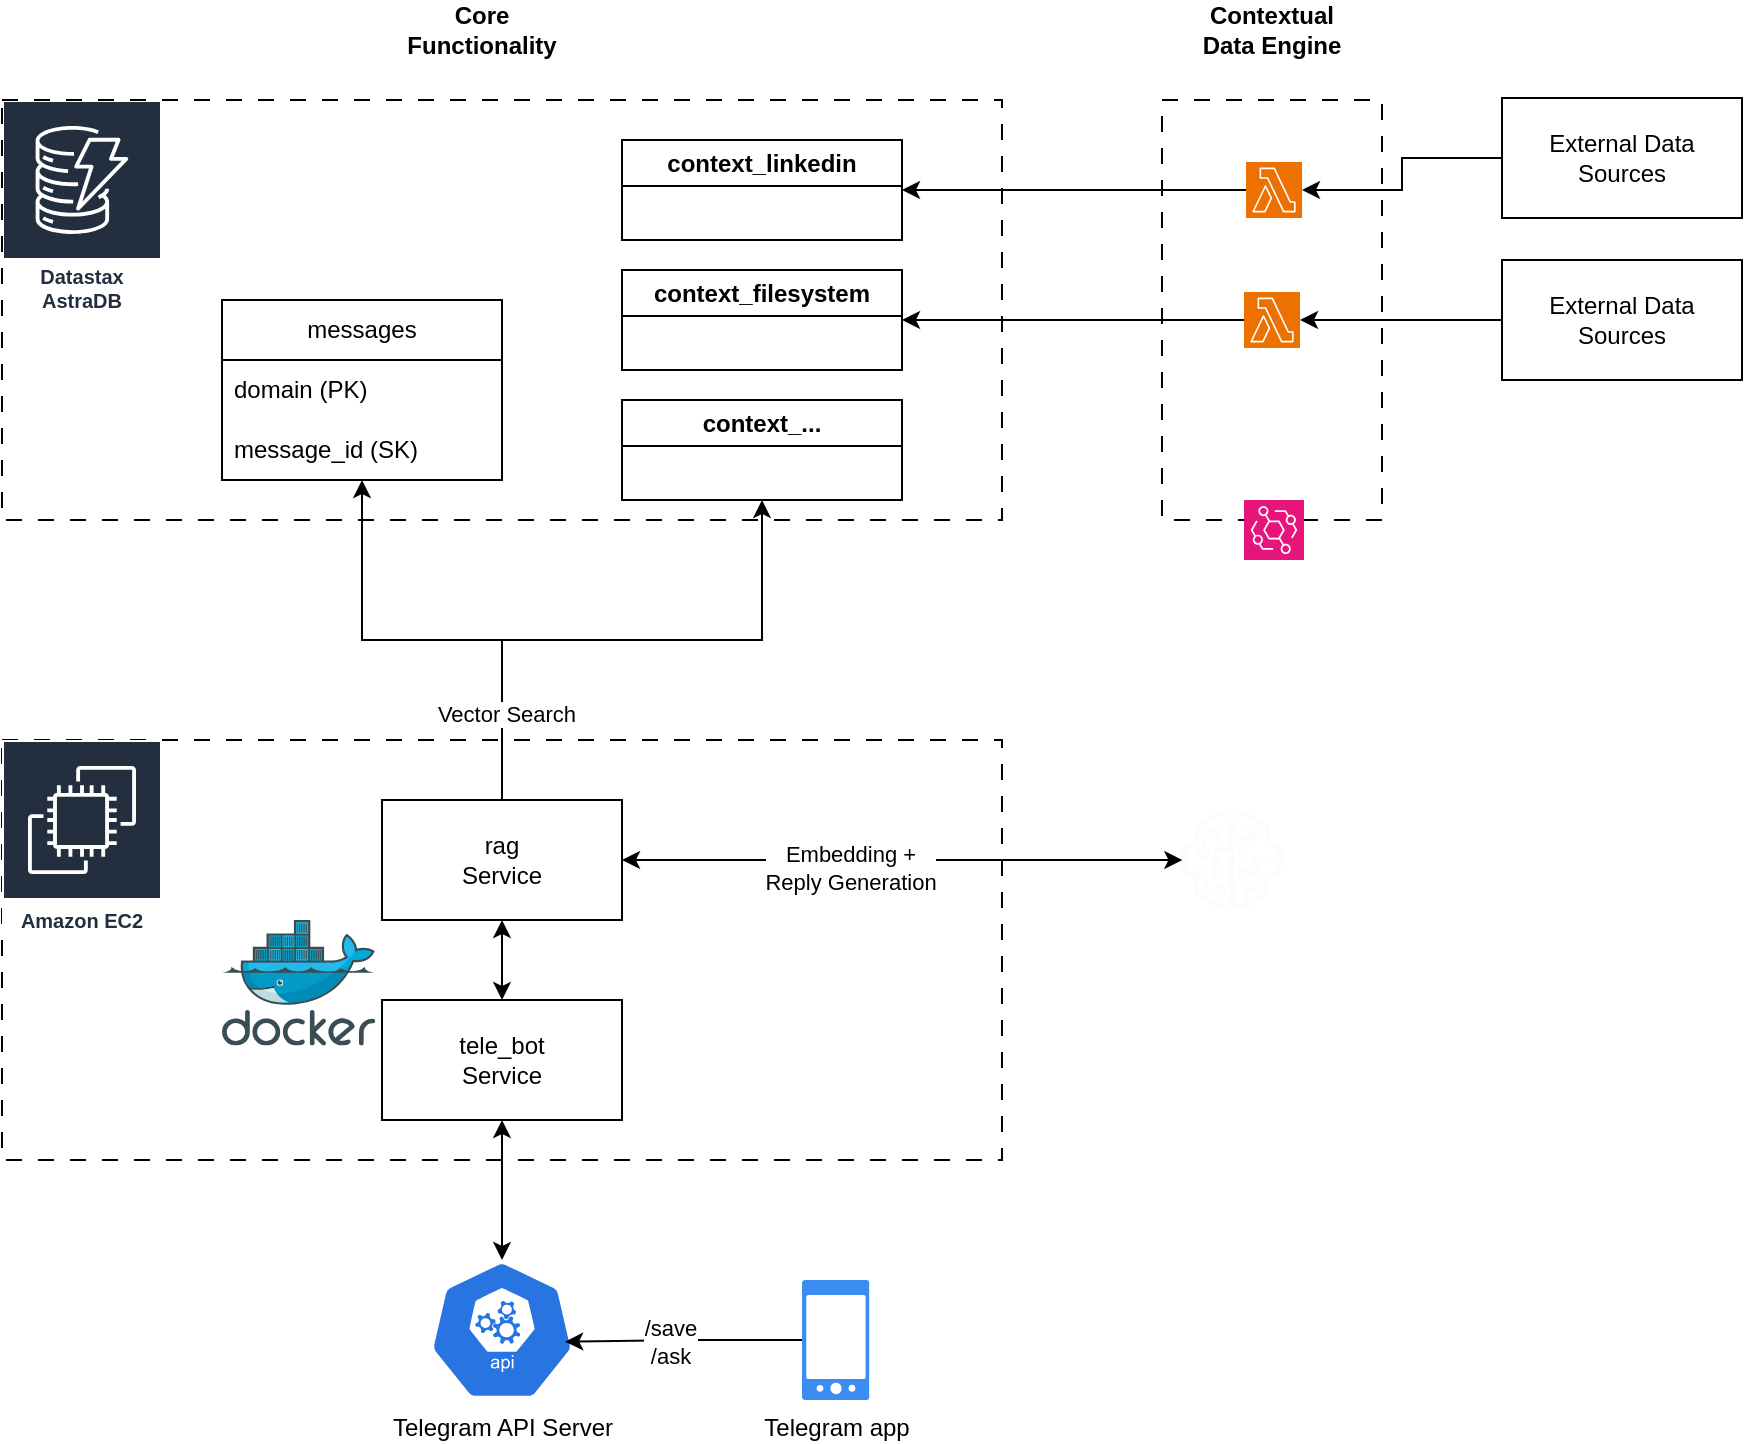 <mxfile version="22.0.0" type="device">
  <diagram name="Page-1" id="o_oFSm1J90EcaIIvSXJN">
    <mxGraphModel dx="1585" dy="1025" grid="1" gridSize="10" guides="1" tooltips="1" connect="1" arrows="1" fold="1" page="1" pageScale="1" pageWidth="827" pageHeight="1169" math="0" shadow="0">
      <root>
        <mxCell id="0" />
        <mxCell id="1" parent="0" />
        <mxCell id="KtkpmuB6DB2TqpmMc6Bi-3" value="" style="rounded=0;whiteSpace=wrap;html=1;align=left;fillColor=none;dashed=1;dashPattern=8 8;" vertex="1" parent="1">
          <mxGeometry x="90" y="550" width="500" height="210" as="geometry" />
        </mxCell>
        <mxCell id="KtkpmuB6DB2TqpmMc6Bi-25" style="edgeStyle=orthogonalEdgeStyle;rounded=0;orthogonalLoop=1;jettySize=auto;html=1;exitX=0.5;exitY=0;exitDx=0;exitDy=0;" edge="1" parent="1" source="KtkpmuB6DB2TqpmMc6Bi-1" target="KtkpmuB6DB2TqpmMc6Bi-41">
          <mxGeometry relative="1" as="geometry">
            <mxPoint x="245" y="430" as="targetPoint" />
          </mxGeometry>
        </mxCell>
        <mxCell id="KtkpmuB6DB2TqpmMc6Bi-26" style="edgeStyle=orthogonalEdgeStyle;rounded=0;orthogonalLoop=1;jettySize=auto;html=1;entryX=0.5;entryY=1;entryDx=0;entryDy=0;exitX=0.5;exitY=0;exitDx=0;exitDy=0;" edge="1" parent="1" source="KtkpmuB6DB2TqpmMc6Bi-1" target="KtkpmuB6DB2TqpmMc6Bi-23">
          <mxGeometry relative="1" as="geometry">
            <Array as="points">
              <mxPoint x="340" y="500" />
              <mxPoint x="470" y="500" />
            </Array>
          </mxGeometry>
        </mxCell>
        <mxCell id="KtkpmuB6DB2TqpmMc6Bi-84" value="Vector Search" style="edgeLabel;html=1;align=center;verticalAlign=middle;resizable=0;points=[];" vertex="1" connectable="0" parent="KtkpmuB6DB2TqpmMc6Bi-26">
          <mxGeometry x="-0.693" y="-2" relative="1" as="geometry">
            <mxPoint as="offset" />
          </mxGeometry>
        </mxCell>
        <mxCell id="KtkpmuB6DB2TqpmMc6Bi-81" style="edgeStyle=orthogonalEdgeStyle;rounded=0;orthogonalLoop=1;jettySize=auto;html=1;startArrow=classic;startFill=1;" edge="1" parent="1" source="KtkpmuB6DB2TqpmMc6Bi-1" target="KtkpmuB6DB2TqpmMc6Bi-79">
          <mxGeometry relative="1" as="geometry" />
        </mxCell>
        <mxCell id="KtkpmuB6DB2TqpmMc6Bi-85" value="Embedding +&lt;br&gt;Reply Generation" style="edgeLabel;html=1;align=center;verticalAlign=middle;resizable=0;points=[];" vertex="1" connectable="0" parent="KtkpmuB6DB2TqpmMc6Bi-81">
          <mxGeometry x="-0.188" y="-4" relative="1" as="geometry">
            <mxPoint as="offset" />
          </mxGeometry>
        </mxCell>
        <mxCell id="KtkpmuB6DB2TqpmMc6Bi-1" value="rag&lt;br&gt;Service" style="rounded=0;whiteSpace=wrap;html=1;" vertex="1" parent="1">
          <mxGeometry x="280" y="580" width="120" height="60" as="geometry" />
        </mxCell>
        <mxCell id="KtkpmuB6DB2TqpmMc6Bi-77" style="edgeStyle=orthogonalEdgeStyle;rounded=0;orthogonalLoop=1;jettySize=auto;html=1;startArrow=classic;startFill=1;" edge="1" parent="1" source="KtkpmuB6DB2TqpmMc6Bi-2" target="KtkpmuB6DB2TqpmMc6Bi-1">
          <mxGeometry relative="1" as="geometry" />
        </mxCell>
        <mxCell id="KtkpmuB6DB2TqpmMc6Bi-2" value="tele_bot&lt;br&gt;Service" style="rounded=0;whiteSpace=wrap;html=1;" vertex="1" parent="1">
          <mxGeometry x="280" y="680" width="120" height="60" as="geometry" />
        </mxCell>
        <mxCell id="KtkpmuB6DB2TqpmMc6Bi-5" value="Amazon EC2" style="sketch=0;outlineConnect=0;fontColor=#232F3E;gradientColor=none;strokeColor=#ffffff;fillColor=#232F3E;dashed=0;verticalLabelPosition=middle;verticalAlign=bottom;align=center;html=1;whiteSpace=wrap;fontSize=10;fontStyle=1;spacing=3;shape=mxgraph.aws4.productIcon;prIcon=mxgraph.aws4.ec2;" vertex="1" parent="1">
          <mxGeometry x="90" y="550" width="80" height="100" as="geometry" />
        </mxCell>
        <mxCell id="KtkpmuB6DB2TqpmMc6Bi-7" value="" style="image;sketch=0;aspect=fixed;html=1;points=[];align=center;fontSize=12;image=img/lib/mscae/Docker.svg;" vertex="1" parent="1">
          <mxGeometry x="200" y="640" width="76.59" height="62.8" as="geometry" />
        </mxCell>
        <mxCell id="KtkpmuB6DB2TqpmMc6Bi-14" value="Datastax&lt;br&gt;AstraDB" style="sketch=0;outlineConnect=0;fontColor=#232F3E;gradientColor=none;strokeColor=#ffffff;fillColor=#232F3E;dashed=0;verticalLabelPosition=middle;verticalAlign=bottom;align=center;html=1;whiteSpace=wrap;fontSize=10;fontStyle=1;spacing=3;shape=mxgraph.aws4.productIcon;prIcon=mxgraph.aws4.dynamodb;" vertex="1" parent="1">
          <mxGeometry x="90" y="230" width="80" height="110" as="geometry" />
        </mxCell>
        <mxCell id="KtkpmuB6DB2TqpmMc6Bi-15" value="" style="rounded=0;whiteSpace=wrap;html=1;align=left;fillColor=none;dashed=1;dashPattern=8 8;" vertex="1" parent="1">
          <mxGeometry x="90" y="230" width="500" height="210" as="geometry" />
        </mxCell>
        <mxCell id="KtkpmuB6DB2TqpmMc6Bi-21" value="context_linkedin" style="swimlane;whiteSpace=wrap;html=1;" vertex="1" parent="1">
          <mxGeometry x="400" y="250" width="140" height="50" as="geometry">
            <mxRectangle x="360" y="140" width="100" height="30" as="alternateBounds" />
          </mxGeometry>
        </mxCell>
        <mxCell id="KtkpmuB6DB2TqpmMc6Bi-22" value="context_filesystem" style="swimlane;whiteSpace=wrap;html=1;startSize=23;" vertex="1" parent="1">
          <mxGeometry x="400" y="315" width="140" height="50" as="geometry">
            <mxRectangle x="360" y="140" width="100" height="30" as="alternateBounds" />
          </mxGeometry>
        </mxCell>
        <mxCell id="KtkpmuB6DB2TqpmMc6Bi-23" value="context_..." style="swimlane;whiteSpace=wrap;html=1;startSize=23;" vertex="1" parent="1">
          <mxGeometry x="400" y="380" width="140" height="50" as="geometry">
            <mxRectangle x="360" y="140" width="100" height="30" as="alternateBounds" />
          </mxGeometry>
        </mxCell>
        <mxCell id="KtkpmuB6DB2TqpmMc6Bi-41" value="messages" style="swimlane;fontStyle=0;childLayout=stackLayout;horizontal=1;startSize=30;horizontalStack=0;resizeParent=1;resizeParentMax=0;resizeLast=0;collapsible=1;marginBottom=0;whiteSpace=wrap;html=1;" vertex="1" parent="1">
          <mxGeometry x="200" y="330" width="140" height="90" as="geometry" />
        </mxCell>
        <mxCell id="KtkpmuB6DB2TqpmMc6Bi-42" value="domain (PK)" style="text;strokeColor=none;fillColor=none;align=left;verticalAlign=middle;spacingLeft=4;spacingRight=4;overflow=hidden;points=[[0,0.5],[1,0.5]];portConstraint=eastwest;rotatable=0;whiteSpace=wrap;html=1;" vertex="1" parent="KtkpmuB6DB2TqpmMc6Bi-41">
          <mxGeometry y="30" width="140" height="30" as="geometry" />
        </mxCell>
        <mxCell id="KtkpmuB6DB2TqpmMc6Bi-43" value="message_id (SK)" style="text;strokeColor=none;fillColor=none;align=left;verticalAlign=middle;spacingLeft=4;spacingRight=4;overflow=hidden;points=[[0,0.5],[1,0.5]];portConstraint=eastwest;rotatable=0;whiteSpace=wrap;html=1;" vertex="1" parent="KtkpmuB6DB2TqpmMc6Bi-41">
          <mxGeometry y="60" width="140" height="30" as="geometry" />
        </mxCell>
        <mxCell id="KtkpmuB6DB2TqpmMc6Bi-45" value="Core Functionality" style="text;html=1;strokeColor=none;fillColor=none;align=center;verticalAlign=middle;whiteSpace=wrap;rounded=0;fontStyle=1" vertex="1" parent="1">
          <mxGeometry x="300" y="180" width="60" height="30" as="geometry" />
        </mxCell>
        <mxCell id="KtkpmuB6DB2TqpmMc6Bi-46" value="Contextual Data Engine" style="text;html=1;strokeColor=none;fillColor=none;align=center;verticalAlign=middle;whiteSpace=wrap;rounded=0;fontStyle=1" vertex="1" parent="1">
          <mxGeometry x="680" y="180" width="90" height="30" as="geometry" />
        </mxCell>
        <mxCell id="KtkpmuB6DB2TqpmMc6Bi-47" value="" style="rounded=0;whiteSpace=wrap;html=1;align=left;fillColor=none;dashed=1;dashPattern=8 8;" vertex="1" parent="1">
          <mxGeometry x="670" y="230" width="110" height="210" as="geometry" />
        </mxCell>
        <mxCell id="KtkpmuB6DB2TqpmMc6Bi-67" style="edgeStyle=orthogonalEdgeStyle;rounded=0;orthogonalLoop=1;jettySize=auto;html=1;entryX=1;entryY=0.5;entryDx=0;entryDy=0;" edge="1" parent="1" source="KtkpmuB6DB2TqpmMc6Bi-56" target="KtkpmuB6DB2TqpmMc6Bi-21">
          <mxGeometry relative="1" as="geometry" />
        </mxCell>
        <mxCell id="KtkpmuB6DB2TqpmMc6Bi-56" value="" style="sketch=0;points=[[0,0,0],[0.25,0,0],[0.5,0,0],[0.75,0,0],[1,0,0],[0,1,0],[0.25,1,0],[0.5,1,0],[0.75,1,0],[1,1,0],[0,0.25,0],[0,0.5,0],[0,0.75,0],[1,0.25,0],[1,0.5,0],[1,0.75,0]];outlineConnect=0;fontColor=#232F3E;fillColor=#ED7100;strokeColor=#ffffff;dashed=0;verticalLabelPosition=bottom;verticalAlign=top;align=center;html=1;fontSize=12;fontStyle=0;aspect=fixed;shape=mxgraph.aws4.resourceIcon;resIcon=mxgraph.aws4.lambda;" vertex="1" parent="1">
          <mxGeometry x="712" y="261" width="28" height="28" as="geometry" />
        </mxCell>
        <mxCell id="KtkpmuB6DB2TqpmMc6Bi-68" style="edgeStyle=orthogonalEdgeStyle;rounded=0;orthogonalLoop=1;jettySize=auto;html=1;entryX=1;entryY=0.5;entryDx=0;entryDy=0;" edge="1" parent="1" source="KtkpmuB6DB2TqpmMc6Bi-57" target="KtkpmuB6DB2TqpmMc6Bi-22">
          <mxGeometry relative="1" as="geometry" />
        </mxCell>
        <mxCell id="KtkpmuB6DB2TqpmMc6Bi-57" value="" style="sketch=0;points=[[0,0,0],[0.25,0,0],[0.5,0,0],[0.75,0,0],[1,0,0],[0,1,0],[0.25,1,0],[0.5,1,0],[0.75,1,0],[1,1,0],[0,0.25,0],[0,0.5,0],[0,0.75,0],[1,0.25,0],[1,0.5,0],[1,0.75,0]];outlineConnect=0;fontColor=#232F3E;fillColor=#ED7100;strokeColor=#ffffff;dashed=0;verticalLabelPosition=bottom;verticalAlign=top;align=center;html=1;fontSize=12;fontStyle=0;aspect=fixed;shape=mxgraph.aws4.resourceIcon;resIcon=mxgraph.aws4.lambda;" vertex="1" parent="1">
          <mxGeometry x="711" y="326" width="28" height="28" as="geometry" />
        </mxCell>
        <mxCell id="KtkpmuB6DB2TqpmMc6Bi-66" style="edgeStyle=orthogonalEdgeStyle;rounded=0;orthogonalLoop=1;jettySize=auto;html=1;" edge="1" parent="1" source="KtkpmuB6DB2TqpmMc6Bi-64" target="KtkpmuB6DB2TqpmMc6Bi-56">
          <mxGeometry relative="1" as="geometry" />
        </mxCell>
        <mxCell id="KtkpmuB6DB2TqpmMc6Bi-64" value="External Data Sources" style="rounded=0;whiteSpace=wrap;html=1;" vertex="1" parent="1">
          <mxGeometry x="840" y="229" width="120" height="60" as="geometry" />
        </mxCell>
        <mxCell id="KtkpmuB6DB2TqpmMc6Bi-65" value="External Data Sources" style="rounded=0;whiteSpace=wrap;html=1;" vertex="1" parent="1">
          <mxGeometry x="840" y="310" width="120" height="60" as="geometry" />
        </mxCell>
        <mxCell id="KtkpmuB6DB2TqpmMc6Bi-69" style="edgeStyle=orthogonalEdgeStyle;rounded=0;orthogonalLoop=1;jettySize=auto;html=1;entryX=1;entryY=0.5;entryDx=0;entryDy=0;entryPerimeter=0;" edge="1" parent="1" source="KtkpmuB6DB2TqpmMc6Bi-65" target="KtkpmuB6DB2TqpmMc6Bi-57">
          <mxGeometry relative="1" as="geometry" />
        </mxCell>
        <mxCell id="KtkpmuB6DB2TqpmMc6Bi-70" value="&lt;font color=&quot;#ffffff&quot;&gt;EventBridge &lt;br&gt;scheduling&lt;/font&gt;" style="sketch=0;points=[[0,0,0],[0.25,0,0],[0.5,0,0],[0.75,0,0],[1,0,0],[0,1,0],[0.25,1,0],[0.5,1,0],[0.75,1,0],[1,1,0],[0,0.25,0],[0,0.5,0],[0,0.75,0],[1,0.25,0],[1,0.5,0],[1,0.75,0]];outlineConnect=0;fontColor=#232F3E;fillColor=#E7157B;strokeColor=#ffffff;dashed=0;verticalLabelPosition=bottom;verticalAlign=top;align=center;html=1;fontSize=12;fontStyle=0;aspect=fixed;shape=mxgraph.aws4.resourceIcon;resIcon=mxgraph.aws4.eventbridge;" vertex="1" parent="1">
          <mxGeometry x="711" y="430" width="30" height="30" as="geometry" />
        </mxCell>
        <mxCell id="KtkpmuB6DB2TqpmMc6Bi-76" style="edgeStyle=orthogonalEdgeStyle;rounded=0;orthogonalLoop=1;jettySize=auto;html=1;entryX=0.5;entryY=1;entryDx=0;entryDy=0;startArrow=classic;startFill=1;" edge="1" parent="1" source="KtkpmuB6DB2TqpmMc6Bi-73" target="KtkpmuB6DB2TqpmMc6Bi-2">
          <mxGeometry relative="1" as="geometry" />
        </mxCell>
        <mxCell id="KtkpmuB6DB2TqpmMc6Bi-73" value="Telegram API Server" style="sketch=0;html=1;dashed=0;whitespace=wrap;fillColor=#2875E2;strokeColor=#ffffff;points=[[0.005,0.63,0],[0.1,0.2,0],[0.9,0.2,0],[0.5,0,0],[0.995,0.63,0],[0.72,0.99,0],[0.5,1,0],[0.28,0.99,0]];verticalLabelPosition=bottom;align=center;verticalAlign=top;shape=mxgraph.kubernetes.icon;prIcon=api" vertex="1" parent="1">
          <mxGeometry x="300" y="810" width="80" height="70" as="geometry" />
        </mxCell>
        <mxCell id="KtkpmuB6DB2TqpmMc6Bi-74" value="Telegram app" style="sketch=0;html=1;aspect=fixed;strokeColor=none;shadow=0;fillColor=#3B8DF1;verticalAlign=top;labelPosition=center;verticalLabelPosition=bottom;shape=mxgraph.gcp2.phone_android" vertex="1" parent="1">
          <mxGeometry x="490" y="820" width="33.6" height="60" as="geometry" />
        </mxCell>
        <mxCell id="KtkpmuB6DB2TqpmMc6Bi-75" style="edgeStyle=orthogonalEdgeStyle;rounded=0;orthogonalLoop=1;jettySize=auto;html=1;entryX=0.895;entryY=0.584;entryDx=0;entryDy=0;entryPerimeter=0;" edge="1" parent="1" source="KtkpmuB6DB2TqpmMc6Bi-74" target="KtkpmuB6DB2TqpmMc6Bi-73">
          <mxGeometry relative="1" as="geometry" />
        </mxCell>
        <mxCell id="KtkpmuB6DB2TqpmMc6Bi-78" value="/save&lt;br&gt;/ask" style="edgeLabel;html=1;align=center;verticalAlign=middle;resizable=0;points=[];" vertex="1" connectable="0" parent="KtkpmuB6DB2TqpmMc6Bi-75">
          <mxGeometry x="0.126" relative="1" as="geometry">
            <mxPoint as="offset" />
          </mxGeometry>
        </mxCell>
        <mxCell id="KtkpmuB6DB2TqpmMc6Bi-79" value="&lt;font color=&quot;#ffffff&quot;&gt;OpenAI API&lt;/font&gt;" style="sketch=0;outlineConnect=0;dashed=0;verticalLabelPosition=bottom;verticalAlign=top;align=center;html=1;fontSize=12;fontStyle=0;aspect=fixed;pointerEvents=1;shape=mxgraph.aws4.sagemaker_model;fillColor=#FCFCFC;strokeColor=none;" vertex="1" parent="1">
          <mxGeometry x="680" y="585" width="50" height="50" as="geometry" />
        </mxCell>
      </root>
    </mxGraphModel>
  </diagram>
</mxfile>

